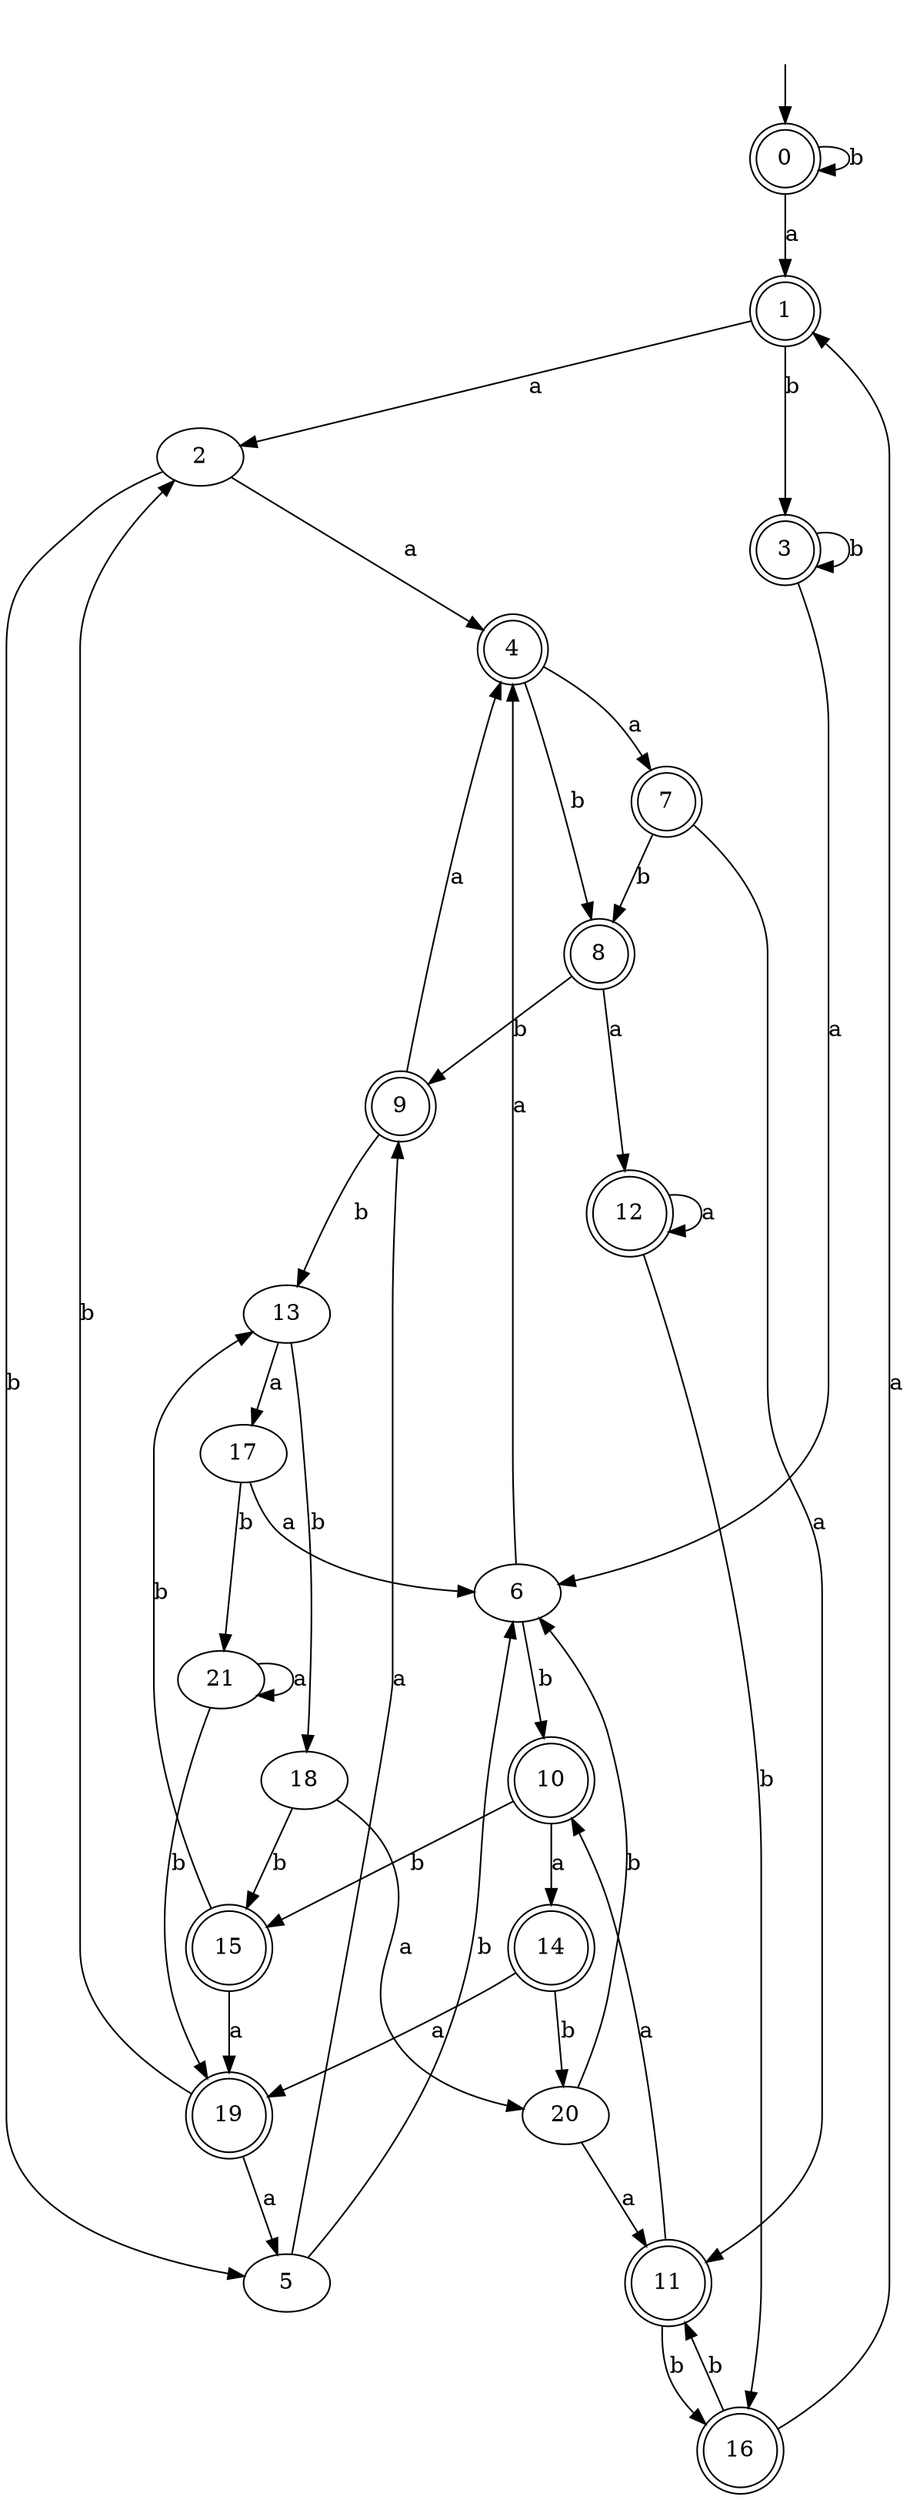 digraph RandomDFA {
  __start0 [label="", shape=none];
  __start0 -> 0 [label=""];
  0 [shape=circle] [shape=doublecircle]
  0 -> 1 [label="a"]
  0 -> 0 [label="b"]
  1 [shape=doublecircle]
  1 -> 2 [label="a"]
  1 -> 3 [label="b"]
  2
  2 -> 4 [label="a"]
  2 -> 5 [label="b"]
  3 [shape=doublecircle]
  3 -> 6 [label="a"]
  3 -> 3 [label="b"]
  4 [shape=doublecircle]
  4 -> 7 [label="a"]
  4 -> 8 [label="b"]
  5
  5 -> 9 [label="a"]
  5 -> 6 [label="b"]
  6
  6 -> 4 [label="a"]
  6 -> 10 [label="b"]
  7 [shape=doublecircle]
  7 -> 11 [label="a"]
  7 -> 8 [label="b"]
  8 [shape=doublecircle]
  8 -> 12 [label="a"]
  8 -> 9 [label="b"]
  9 [shape=doublecircle]
  9 -> 4 [label="a"]
  9 -> 13 [label="b"]
  10 [shape=doublecircle]
  10 -> 14 [label="a"]
  10 -> 15 [label="b"]
  11 [shape=doublecircle]
  11 -> 10 [label="a"]
  11 -> 16 [label="b"]
  12 [shape=doublecircle]
  12 -> 12 [label="a"]
  12 -> 16 [label="b"]
  13
  13 -> 17 [label="a"]
  13 -> 18 [label="b"]
  14 [shape=doublecircle]
  14 -> 19 [label="a"]
  14 -> 20 [label="b"]
  15 [shape=doublecircle]
  15 -> 19 [label="a"]
  15 -> 13 [label="b"]
  16 [shape=doublecircle]
  16 -> 1 [label="a"]
  16 -> 11 [label="b"]
  17
  17 -> 6 [label="a"]
  17 -> 21 [label="b"]
  18
  18 -> 20 [label="a"]
  18 -> 15 [label="b"]
  19 [shape=doublecircle]
  19 -> 5 [label="a"]
  19 -> 2 [label="b"]
  20
  20 -> 11 [label="a"]
  20 -> 6 [label="b"]
  21
  21 -> 21 [label="a"]
  21 -> 19 [label="b"]
}
